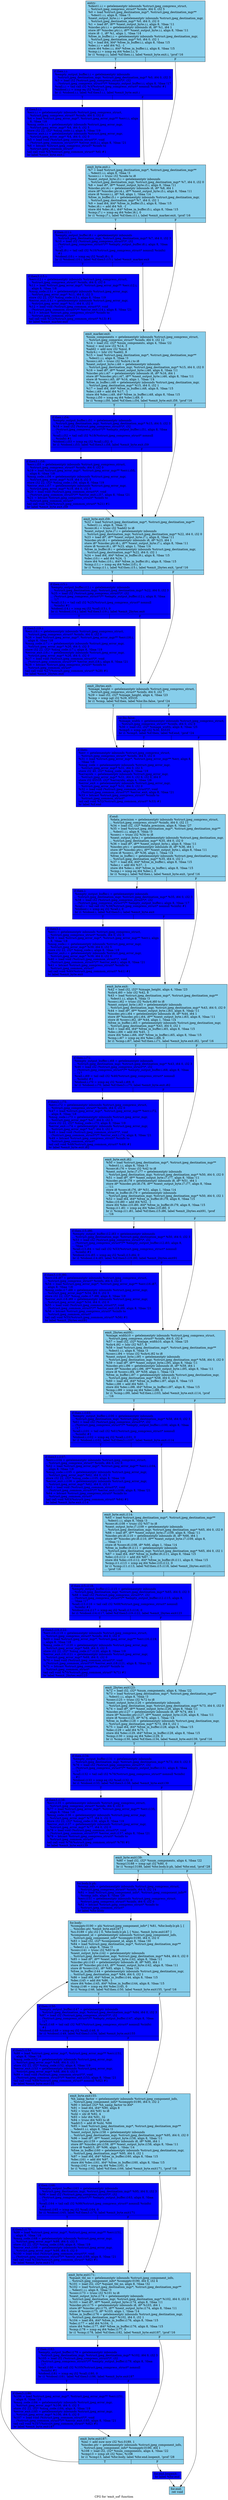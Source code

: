 digraph "CFG for 'emit_sof' function" {
	label="CFG for 'emit_sof' function";

	Node0x5b30210 [shape=record, style = filled, fillcolor = skyblue, label="{entry:\l  %dest1.i.i = getelementptr inbounds %struct.jpeg_compress_struct,\l... %struct.jpeg_compress_struct* %cinfo, i64 0, i32 5\l  %0 = load %struct.jpeg_destination_mgr*, %struct.jpeg_destination_mgr**\l... %dest1.i.i, align 8, !tbaa !3\l  %next_output_byte.i.i = getelementptr inbounds %struct.jpeg_destination_mgr,\l... %struct.jpeg_destination_mgr* %0, i64 0, i32 0\l  %1 = load i8*, i8** %next_output_byte.i.i, align 8, !tbaa !11\l  %incdec.ptr.i.i = getelementptr inbounds i8, i8* %1, i64 1\l  store i8* %incdec.ptr.i.i, i8** %next_output_byte.i.i, align 8, !tbaa !11\l  store i8 -1, i8* %1, align 1, !tbaa !14\l  %free_in_buffer.i.i = getelementptr inbounds %struct.jpeg_destination_mgr,\l... %struct.jpeg_destination_mgr* %0, i64 0, i32 1\l  %2 = load i64, i64* %free_in_buffer.i.i, align 8, !tbaa !15\l  %dec.i.i = add i64 %2, -1\l  store i64 %dec.i.i, i64* %free_in_buffer.i.i, align 8, !tbaa !15\l  %cmp.i.i = icmp eq i64 %dec.i.i, 0\l  br i1 %cmp.i.i, label %if.then.i.i, label %emit_byte.exit.i, !prof !16\l|{<s0>T|<s1>F}}"];
	Node0x5b30210:s0 -> Node0x5b32740;
	Node0x5b30210:s1 -> Node0x5b32820;
	Node0x5b32740 [shape=record, style = filled, fillcolor = blue, label="{if.then.i.i:                                      \l  %empty_output_buffer.i.i = getelementptr inbounds\l... %struct.jpeg_destination_mgr, %struct.jpeg_destination_mgr* %0, i64 0, i32 3\l  %3 = load i32 (%struct.jpeg_compress_struct*)*, i32\l... (%struct.jpeg_compress_struct*)** %empty_output_buffer.i.i, align 8, !tbaa !17\l  %call.i.i = tail call i32 %3(%struct.jpeg_compress_struct* nonnull %cinfo) #1\l  %tobool.i.i = icmp eq i32 %call.i.i, 0\l  br i1 %tobool.i.i, label %if.then3.i.i, label %emit_byte.exit.i\l|{<s0>T|<s1>F}}"];
	Node0x5b32740:s0 -> Node0x5b32d40;
	Node0x5b32740:s1 -> Node0x5b32820;
	Node0x5b32d40 [shape=record, style = filled, fillcolor = blue, label="{if.then3.i.i:                                     \l  %err.i.i = getelementptr inbounds %struct.jpeg_compress_struct,\l... %struct.jpeg_compress_struct* %cinfo, i64 0, i32 0\l  %4 = load %struct.jpeg_error_mgr*, %struct.jpeg_error_mgr** %err.i.i, align\l... 8, !tbaa !18\l  %msg_code.i.i = getelementptr inbounds %struct.jpeg_error_mgr,\l... %struct.jpeg_error_mgr* %4, i64 0, i32 5\l  store i32 22, i32* %msg_code.i.i, align 8, !tbaa !19\l  %error_exit.i.i = getelementptr inbounds %struct.jpeg_error_mgr,\l... %struct.jpeg_error_mgr* %4, i64 0, i32 0\l  %5 = load void (%struct.jpeg_common_struct*)*, void\l... (%struct.jpeg_common_struct*)** %error_exit.i.i, align 8, !tbaa !21\l  %6 = bitcast %struct.jpeg_compress_struct* %cinfo to\l... %struct.jpeg_common_struct*\l  tail call void %5(%struct.jpeg_common_struct* %6) #1\l  br label %emit_byte.exit.i\l}"];
	Node0x5b32d40 -> Node0x5b32820;
	Node0x5b32820 [shape=record, style = filled, fillcolor = skyblue, label="{emit_byte.exit.i:                                 \l  %7 = load %struct.jpeg_destination_mgr*, %struct.jpeg_destination_mgr**\l... %dest1.i.i, align 8, !tbaa !3\l  %conv.i.i = trunc i32 %code to i8\l  %next_output_byte.i3.i = getelementptr inbounds\l... %struct.jpeg_destination_mgr, %struct.jpeg_destination_mgr* %7, i64 0, i32 0\l  %8 = load i8*, i8** %next_output_byte.i3.i, align 8, !tbaa !11\l  %incdec.ptr.i4.i = getelementptr inbounds i8, i8* %8, i64 1\l  store i8* %incdec.ptr.i4.i, i8** %next_output_byte.i3.i, align 8, !tbaa !11\l  store i8 %conv.i.i, i8* %8, align 1, !tbaa !14\l  %free_in_buffer.i5.i = getelementptr inbounds %struct.jpeg_destination_mgr,\l... %struct.jpeg_destination_mgr* %7, i64 0, i32 1\l  %9 = load i64, i64* %free_in_buffer.i5.i, align 8, !tbaa !15\l  %dec.i6.i = add i64 %9, -1\l  store i64 %dec.i6.i, i64* %free_in_buffer.i5.i, align 8, !tbaa !15\l  %cmp.i7.i = icmp eq i64 %dec.i6.i, 0\l  br i1 %cmp.i7.i, label %if.then.i11.i, label %emit_marker.exit, !prof !16\l|{<s0>T|<s1>F}}"];
	Node0x5b32820:s0 -> Node0x5b32f50;
	Node0x5b32820:s1 -> Node0x5b32c30;
	Node0x5b32f50 [shape=record, style = filled, fillcolor = blue, label="{if.then.i11.i:                                    \l  %empty_output_buffer.i8.i = getelementptr inbounds\l... %struct.jpeg_destination_mgr, %struct.jpeg_destination_mgr* %7, i64 0, i32 3\l  %10 = load i32 (%struct.jpeg_compress_struct*)*, i32\l... (%struct.jpeg_compress_struct*)** %empty_output_buffer.i8.i, align 8, !tbaa\l... !17\l  %call.i9.i = tail call i32 %10(%struct.jpeg_compress_struct* nonnull %cinfo)\l... #1\l  %tobool.i10.i = icmp eq i32 %call.i9.i, 0\l  br i1 %tobool.i10.i, label %if.then3.i15.i, label %emit_marker.exit\l|{<s0>T|<s1>F}}"];
	Node0x5b32f50:s0 -> Node0x5b34110;
	Node0x5b32f50:s1 -> Node0x5b32c30;
	Node0x5b34110 [shape=record, style = filled, fillcolor = blue, label="{if.then3.i15.i:                                   \l  %err.i12.i = getelementptr inbounds %struct.jpeg_compress_struct,\l... %struct.jpeg_compress_struct* %cinfo, i64 0, i32 0\l  %11 = load %struct.jpeg_error_mgr*, %struct.jpeg_error_mgr** %err.i12.i,\l... align 8, !tbaa !18\l  %msg_code.i13.i = getelementptr inbounds %struct.jpeg_error_mgr,\l... %struct.jpeg_error_mgr* %11, i64 0, i32 5\l  store i32 22, i32* %msg_code.i13.i, align 8, !tbaa !19\l  %error_exit.i14.i = getelementptr inbounds %struct.jpeg_error_mgr,\l... %struct.jpeg_error_mgr* %11, i64 0, i32 0\l  %12 = load void (%struct.jpeg_common_struct*)*, void\l... (%struct.jpeg_common_struct*)** %error_exit.i14.i, align 8, !tbaa !21\l  %13 = bitcast %struct.jpeg_compress_struct* %cinfo to\l... %struct.jpeg_common_struct*\l  tail call void %12(%struct.jpeg_common_struct* %13) #1\l  br label %emit_marker.exit\l}"];
	Node0x5b34110 -> Node0x5b32c30;
	Node0x5b32c30 [shape=record, style = filled, fillcolor = skyblue, label="{emit_marker.exit:                                 \l  %num_components = getelementptr inbounds %struct.jpeg_compress_struct,\l... %struct.jpeg_compress_struct* %cinfo, i64 0, i32 12\l  %14 = load i32, i32* %num_components, align 4, !tbaa !22\l  %mul = mul nsw i32 %14, 3\l  %add2 = add nsw i32 %mul, 8\l  %shr4.i = lshr i32 %add2, 8\l  %15 = load %struct.jpeg_destination_mgr*, %struct.jpeg_destination_mgr**\l... %dest1.i.i, align 8, !tbaa !3\l  %conv.i.i45 = trunc i32 %shr4.i to i8\l  %next_output_byte.i.i46 = getelementptr inbounds\l... %struct.jpeg_destination_mgr, %struct.jpeg_destination_mgr* %15, i64 0, i32 0\l  %16 = load i8*, i8** %next_output_byte.i.i46, align 8, !tbaa !11\l  %incdec.ptr.i.i47 = getelementptr inbounds i8, i8* %16, i64 1\l  store i8* %incdec.ptr.i.i47, i8** %next_output_byte.i.i46, align 8, !tbaa !11\l  store i8 %conv.i.i45, i8* %16, align 1, !tbaa !14\l  %free_in_buffer.i.i48 = getelementptr inbounds %struct.jpeg_destination_mgr,\l... %struct.jpeg_destination_mgr* %15, i64 0, i32 1\l  %17 = load i64, i64* %free_in_buffer.i.i48, align 8, !tbaa !15\l  %dec.i.i49 = add i64 %17, -1\l  store i64 %dec.i.i49, i64* %free_in_buffer.i.i48, align 8, !tbaa !15\l  %cmp.i.i50 = icmp eq i64 %dec.i.i49, 0\l  br i1 %cmp.i.i50, label %if.then.i.i54, label %emit_byte.exit.i59, !prof !16\l|{<s0>T|<s1>F}}"];
	Node0x5b32c30:s0 -> Node0x5b11180;
	Node0x5b32c30:s1 -> Node0x5b11290;
	Node0x5b11180 [shape=record, style = filled, fillcolor = blue, label="{if.then.i.i54:                                    \l  %empty_output_buffer.i.i51 = getelementptr inbounds\l... %struct.jpeg_destination_mgr, %struct.jpeg_destination_mgr* %15, i64 0, i32 3\l  %18 = load i32 (%struct.jpeg_compress_struct*)*, i32\l... (%struct.jpeg_compress_struct*)** %empty_output_buffer.i.i51, align 8, !tbaa\l... !17\l  %call.i.i52 = tail call i32 %18(%struct.jpeg_compress_struct* nonnull\l... %cinfo) #1\l  %tobool.i.i53 = icmp eq i32 %call.i.i52, 0\l  br i1 %tobool.i.i53, label %if.then3.i.i58, label %emit_byte.exit.i59\l|{<s0>T|<s1>F}}"];
	Node0x5b11180:s0 -> Node0x5b116a0;
	Node0x5b11180:s1 -> Node0x5b11290;
	Node0x5b116a0 [shape=record, style = filled, fillcolor = blue, label="{if.then3.i.i58:                                   \l  %err.i.i55 = getelementptr inbounds %struct.jpeg_compress_struct,\l... %struct.jpeg_compress_struct* %cinfo, i64 0, i32 0\l  %19 = load %struct.jpeg_error_mgr*, %struct.jpeg_error_mgr** %err.i.i55,\l... align 8, !tbaa !18\l  %msg_code.i.i56 = getelementptr inbounds %struct.jpeg_error_mgr,\l... %struct.jpeg_error_mgr* %19, i64 0, i32 5\l  store i32 22, i32* %msg_code.i.i56, align 8, !tbaa !19\l  %error_exit.i.i57 = getelementptr inbounds %struct.jpeg_error_mgr,\l... %struct.jpeg_error_mgr* %19, i64 0, i32 0\l  %20 = load void (%struct.jpeg_common_struct*)*, void\l... (%struct.jpeg_common_struct*)** %error_exit.i.i57, align 8, !tbaa !21\l  %21 = bitcast %struct.jpeg_compress_struct* %cinfo to\l... %struct.jpeg_common_struct*\l  tail call void %20(%struct.jpeg_common_struct* %21) #1\l  br label %emit_byte.exit.i59\l}"];
	Node0x5b116a0 -> Node0x5b11290;
	Node0x5b11290 [shape=record, style = filled, fillcolor = skyblue, label="{emit_byte.exit.i59:                               \l  %22 = load %struct.jpeg_destination_mgr*, %struct.jpeg_destination_mgr**\l... %dest1.i.i, align 8, !tbaa !3\l  %conv.i6.i = trunc i32 %add2 to i8\l  %next_output_byte.i7.i = getelementptr inbounds\l... %struct.jpeg_destination_mgr, %struct.jpeg_destination_mgr* %22, i64 0, i32 0\l  %23 = load i8*, i8** %next_output_byte.i7.i, align 8, !tbaa !11\l  %incdec.ptr.i8.i = getelementptr inbounds i8, i8* %23, i64 1\l  store i8* %incdec.ptr.i8.i, i8** %next_output_byte.i7.i, align 8, !tbaa !11\l  store i8 %conv.i6.i, i8* %23, align 1, !tbaa !14\l  %free_in_buffer.i9.i = getelementptr inbounds %struct.jpeg_destination_mgr,\l... %struct.jpeg_destination_mgr* %22, i64 0, i32 1\l  %24 = load i64, i64* %free_in_buffer.i9.i, align 8, !tbaa !15\l  %dec.i10.i = add i64 %24, -1\l  store i64 %dec.i10.i, i64* %free_in_buffer.i9.i, align 8, !tbaa !15\l  %cmp.i11.i = icmp eq i64 %dec.i10.i, 0\l  br i1 %cmp.i11.i, label %if.then.i15.i, label %emit_2bytes.exit, !prof !16\l|{<s0>T|<s1>F}}"];
	Node0x5b11290:s0 -> Node0x5b36770;
	Node0x5b11290:s1 -> Node0x5b36880;
	Node0x5b36770 [shape=record, style = filled, fillcolor = blue, label="{if.then.i15.i:                                    \l  %empty_output_buffer.i12.i = getelementptr inbounds\l... %struct.jpeg_destination_mgr, %struct.jpeg_destination_mgr* %22, i64 0, i32 3\l  %25 = load i32 (%struct.jpeg_compress_struct*)*, i32\l... (%struct.jpeg_compress_struct*)** %empty_output_buffer.i12.i, align 8, !tbaa\l... !17\l  %call.i13.i = tail call i32 %25(%struct.jpeg_compress_struct* nonnull\l... %cinfo) #1\l  %tobool.i14.i = icmp eq i32 %call.i13.i, 0\l  br i1 %tobool.i14.i, label %if.then3.i19.i, label %emit_2bytes.exit\l|{<s0>T|<s1>F}}"];
	Node0x5b36770:s0 -> Node0x5b0ec10;
	Node0x5b36770:s1 -> Node0x5b36880;
	Node0x5b0ec10 [shape=record, style = filled, fillcolor = blue, label="{if.then3.i19.i:                                   \l  %err.i16.i = getelementptr inbounds %struct.jpeg_compress_struct,\l... %struct.jpeg_compress_struct* %cinfo, i64 0, i32 0\l  %26 = load %struct.jpeg_error_mgr*, %struct.jpeg_error_mgr** %err.i16.i,\l... align 8, !tbaa !18\l  %msg_code.i17.i = getelementptr inbounds %struct.jpeg_error_mgr,\l... %struct.jpeg_error_mgr* %26, i64 0, i32 5\l  store i32 22, i32* %msg_code.i17.i, align 8, !tbaa !19\l  %error_exit.i18.i = getelementptr inbounds %struct.jpeg_error_mgr,\l... %struct.jpeg_error_mgr* %26, i64 0, i32 0\l  %27 = load void (%struct.jpeg_common_struct*)*, void\l... (%struct.jpeg_common_struct*)** %error_exit.i18.i, align 8, !tbaa !21\l  %28 = bitcast %struct.jpeg_compress_struct* %cinfo to\l... %struct.jpeg_common_struct*\l  tail call void %27(%struct.jpeg_common_struct* %28) #1\l  br label %emit_2bytes.exit\l}"];
	Node0x5b0ec10 -> Node0x5b36880;
	Node0x5b36880 [shape=record, style = filled, fillcolor = skyblue, label="{emit_2bytes.exit:                                 \l  %image_height = getelementptr inbounds %struct.jpeg_compress_struct,\l... %struct.jpeg_compress_struct* %cinfo, i64 0, i32 7\l  %29 = load i32, i32* %image_height, align 4, !tbaa !23\l  %cmp = icmp ugt i32 %29, 65535\l  br i1 %cmp, label %if.then, label %lor.lhs.false, !prof !24\l|{<s0>T|<s1>F}}"];
	Node0x5b36880:s0 -> Node0x5b0f530;
	Node0x5b36880:s1 -> Node0x5b37600;
	Node0x5b37600 [shape=record, style = filled, fillcolor = blue, label="{lor.lhs.false:                                    \l  %image_width = getelementptr inbounds %struct.jpeg_compress_struct,\l... %struct.jpeg_compress_struct* %cinfo, i64 0, i32 6\l  %30 = load i32, i32* %image_width, align 8, !tbaa !25\l  %cmp5 = icmp ugt i32 %30, 65535\l  br i1 %cmp5, label %if.then, label %if.end, !prof !24\l|{<s0>T|<s1>F}}"];
	Node0x5b37600:s0 -> Node0x5b0f530;
	Node0x5b37600:s1 -> Node0x5b379e0;
	Node0x5b0f530 [shape=record, style = filled, fillcolor = blue, label="{if.then:                                          \l  %err = getelementptr inbounds %struct.jpeg_compress_struct,\l... %struct.jpeg_compress_struct* %cinfo, i64 0, i32 0\l  %31 = load %struct.jpeg_error_mgr*, %struct.jpeg_error_mgr** %err, align 8,\l... !tbaa !18\l  %msg_code = getelementptr inbounds %struct.jpeg_error_mgr,\l... %struct.jpeg_error_mgr* %31, i64 0, i32 5\l  store i32 40, i32* %msg_code, align 8, !tbaa !19\l  %arrayidx = getelementptr inbounds %struct.jpeg_error_mgr,\l... %struct.jpeg_error_mgr* %31, i64 0, i32 6, i32 0, i64 0\l  store i32 65535, i32* %arrayidx, align 4, !tbaa !26\l  %error_exit = getelementptr inbounds %struct.jpeg_error_mgr,\l... %struct.jpeg_error_mgr* %31, i64 0, i32 0\l  %32 = load void (%struct.jpeg_common_struct*)*, void\l... (%struct.jpeg_common_struct*)** %error_exit, align 8, !tbaa !21\l  %33 = bitcast %struct.jpeg_compress_struct* %cinfo to\l... %struct.jpeg_common_struct*\l  tail call void %32(%struct.jpeg_common_struct* %33) #1\l  br label %if.end\l}"];
	Node0x5b0f530 -> Node0x5b379e0;
	Node0x5b379e0 [shape=record, style = filled, fillcolor = skyblue, label="{if.end:                                           \l  %data_precision = getelementptr inbounds %struct.jpeg_compress_struct,\l... %struct.jpeg_compress_struct* %cinfo, i64 0, i32 11\l  %34 = load i32, i32* %data_precision, align 8, !tbaa !27\l  %35 = load %struct.jpeg_destination_mgr*, %struct.jpeg_destination_mgr**\l... %dest1.i.i, align 8, !tbaa !3\l  %conv.i = trunc i32 %34 to i8\l  %next_output_byte.i = getelementptr inbounds %struct.jpeg_destination_mgr,\l... %struct.jpeg_destination_mgr* %35, i64 0, i32 0\l  %36 = load i8*, i8** %next_output_byte.i, align 8, !tbaa !11\l  %incdec.ptr.i = getelementptr inbounds i8, i8* %36, i64 1\l  store i8* %incdec.ptr.i, i8** %next_output_byte.i, align 8, !tbaa !11\l  store i8 %conv.i, i8* %36, align 1, !tbaa !14\l  %free_in_buffer.i = getelementptr inbounds %struct.jpeg_destination_mgr,\l... %struct.jpeg_destination_mgr* %35, i64 0, i32 1\l  %37 = load i64, i64* %free_in_buffer.i, align 8, !tbaa !15\l  %dec.i = add i64 %37, -1\l  store i64 %dec.i, i64* %free_in_buffer.i, align 8, !tbaa !15\l  %cmp.i = icmp eq i64 %dec.i, 0\l  br i1 %cmp.i, label %if.then.i, label %emit_byte.exit, !prof !16\l|{<s0>T|<s1>F}}"];
	Node0x5b379e0:s0 -> Node0x5b38c20;
	Node0x5b379e0:s1 -> Node0x5b38cd0;
	Node0x5b38c20 [shape=record, style = filled, fillcolor = blue, label="{if.then.i:                                        \l  %empty_output_buffer.i = getelementptr inbounds\l... %struct.jpeg_destination_mgr, %struct.jpeg_destination_mgr* %35, i64 0, i32 3\l  %38 = load i32 (%struct.jpeg_compress_struct*)*, i32\l... (%struct.jpeg_compress_struct*)** %empty_output_buffer.i, align 8, !tbaa !17\l  %call.i = tail call i32 %38(%struct.jpeg_compress_struct* nonnull %cinfo) #1\l  %tobool.i = icmp eq i32 %call.i, 0\l  br i1 %tobool.i, label %if.then3.i, label %emit_byte.exit\l|{<s0>T|<s1>F}}"];
	Node0x5b38c20:s0 -> Node0x5b390e0;
	Node0x5b38c20:s1 -> Node0x5b38cd0;
	Node0x5b390e0 [shape=record, style = filled, fillcolor = blue, label="{if.then3.i:                                       \l  %err.i = getelementptr inbounds %struct.jpeg_compress_struct,\l... %struct.jpeg_compress_struct* %cinfo, i64 0, i32 0\l  %39 = load %struct.jpeg_error_mgr*, %struct.jpeg_error_mgr** %err.i, align\l... 8, !tbaa !18\l  %msg_code.i = getelementptr inbounds %struct.jpeg_error_mgr,\l... %struct.jpeg_error_mgr* %39, i64 0, i32 5\l  store i32 22, i32* %msg_code.i, align 8, !tbaa !19\l  %error_exit.i = getelementptr inbounds %struct.jpeg_error_mgr,\l... %struct.jpeg_error_mgr* %39, i64 0, i32 0\l  %40 = load void (%struct.jpeg_common_struct*)*, void\l... (%struct.jpeg_common_struct*)** %error_exit.i, align 8, !tbaa !21\l  %41 = bitcast %struct.jpeg_compress_struct* %cinfo to\l... %struct.jpeg_common_struct*\l  tail call void %40(%struct.jpeg_common_struct* %41) #1\l  br label %emit_byte.exit\l}"];
	Node0x5b390e0 -> Node0x5b38cd0;
	Node0x5b38cd0 [shape=record, style = filled, fillcolor = skyblue, label="{emit_byte.exit:                                   \l  %42 = load i32, i32* %image_height, align 4, !tbaa !23\l  %shr4.i60 = lshr i32 %42, 8\l  %43 = load %struct.jpeg_destination_mgr*, %struct.jpeg_destination_mgr**\l... %dest1.i.i, align 8, !tbaa !3\l  %conv.i.i62 = trunc i32 %shr4.i60 to i8\l  %next_output_byte.i.i63 = getelementptr inbounds\l... %struct.jpeg_destination_mgr, %struct.jpeg_destination_mgr* %43, i64 0, i32 0\l  %44 = load i8*, i8** %next_output_byte.i.i63, align 8, !tbaa !11\l  %incdec.ptr.i.i64 = getelementptr inbounds i8, i8* %44, i64 1\l  store i8* %incdec.ptr.i.i64, i8** %next_output_byte.i.i63, align 8, !tbaa !11\l  store i8 %conv.i.i62, i8* %44, align 1, !tbaa !14\l  %free_in_buffer.i.i65 = getelementptr inbounds %struct.jpeg_destination_mgr,\l... %struct.jpeg_destination_mgr* %43, i64 0, i32 1\l  %45 = load i64, i64* %free_in_buffer.i.i65, align 8, !tbaa !15\l  %dec.i.i66 = add i64 %45, -1\l  store i64 %dec.i.i66, i64* %free_in_buffer.i.i65, align 8, !tbaa !15\l  %cmp.i.i67 = icmp eq i64 %dec.i.i66, 0\l  br i1 %cmp.i.i67, label %if.then.i.i71, label %emit_byte.exit.i82, !prof !16\l|{<s0>T|<s1>F}}"];
	Node0x5b38cd0:s0 -> Node0x5b11c50;
	Node0x5b38cd0:s1 -> Node0x5b3ac40;
	Node0x5b11c50 [shape=record, style = filled, fillcolor = blue, label="{if.then.i.i71:                                    \l  %empty_output_buffer.i.i68 = getelementptr inbounds\l... %struct.jpeg_destination_mgr, %struct.jpeg_destination_mgr* %43, i64 0, i32 3\l  %46 = load i32 (%struct.jpeg_compress_struct*)*, i32\l... (%struct.jpeg_compress_struct*)** %empty_output_buffer.i.i68, align 8, !tbaa\l... !17\l  %call.i.i69 = tail call i32 %46(%struct.jpeg_compress_struct* nonnull\l... %cinfo) #1\l  %tobool.i.i70 = icmp eq i32 %call.i.i69, 0\l  br i1 %tobool.i.i70, label %if.then3.i.i75, label %emit_byte.exit.i82\l|{<s0>T|<s1>F}}"];
	Node0x5b11c50:s0 -> Node0x5b3b0c0;
	Node0x5b11c50:s1 -> Node0x5b3ac40;
	Node0x5b3b0c0 [shape=record, style = filled, fillcolor = blue, label="{if.then3.i.i75:                                   \l  %err.i.i72 = getelementptr inbounds %struct.jpeg_compress_struct,\l... %struct.jpeg_compress_struct* %cinfo, i64 0, i32 0\l  %47 = load %struct.jpeg_error_mgr*, %struct.jpeg_error_mgr** %err.i.i72,\l... align 8, !tbaa !18\l  %msg_code.i.i73 = getelementptr inbounds %struct.jpeg_error_mgr,\l... %struct.jpeg_error_mgr* %47, i64 0, i32 5\l  store i32 22, i32* %msg_code.i.i73, align 8, !tbaa !19\l  %error_exit.i.i74 = getelementptr inbounds %struct.jpeg_error_mgr,\l... %struct.jpeg_error_mgr* %47, i64 0, i32 0\l  %48 = load void (%struct.jpeg_common_struct*)*, void\l... (%struct.jpeg_common_struct*)** %error_exit.i.i74, align 8, !tbaa !21\l  %49 = bitcast %struct.jpeg_compress_struct* %cinfo to\l... %struct.jpeg_common_struct*\l  tail call void %48(%struct.jpeg_common_struct* %49) #1\l  br label %emit_byte.exit.i82\l}"];
	Node0x5b3b0c0 -> Node0x5b3ac40;
	Node0x5b3ac40 [shape=record, style = filled, fillcolor = skyblue, label="{emit_byte.exit.i82:                               \l  %50 = load %struct.jpeg_destination_mgr*, %struct.jpeg_destination_mgr**\l... %dest1.i.i, align 8, !tbaa !3\l  %conv.i6.i76 = trunc i32 %42 to i8\l  %next_output_byte.i7.i77 = getelementptr inbounds\l... %struct.jpeg_destination_mgr, %struct.jpeg_destination_mgr* %50, i64 0, i32 0\l  %51 = load i8*, i8** %next_output_byte.i7.i77, align 8, !tbaa !11\l  %incdec.ptr.i8.i78 = getelementptr inbounds i8, i8* %51, i64 1\l  store i8* %incdec.ptr.i8.i78, i8** %next_output_byte.i7.i77, align 8, !tbaa\l... !11\l  store i8 %conv.i6.i76, i8* %51, align 1, !tbaa !14\l  %free_in_buffer.i9.i79 = getelementptr inbounds\l... %struct.jpeg_destination_mgr, %struct.jpeg_destination_mgr* %50, i64 0, i32 1\l  %52 = load i64, i64* %free_in_buffer.i9.i79, align 8, !tbaa !15\l  %dec.i10.i80 = add i64 %52, -1\l  store i64 %dec.i10.i80, i64* %free_in_buffer.i9.i79, align 8, !tbaa !15\l  %cmp.i11.i81 = icmp eq i64 %dec.i10.i80, 0\l  br i1 %cmp.i11.i81, label %if.then.i15.i86, label %emit_2bytes.exit91, !prof\l... !16\l|{<s0>T|<s1>F}}"];
	Node0x5b3ac40:s0 -> Node0x5b10a00;
	Node0x5b3ac40:s1 -> Node0x5b10b10;
	Node0x5b10a00 [shape=record, style = filled, fillcolor = blue, label="{if.then.i15.i86:                                  \l  %empty_output_buffer.i12.i83 = getelementptr inbounds\l... %struct.jpeg_destination_mgr, %struct.jpeg_destination_mgr* %50, i64 0, i32 3\l  %53 = load i32 (%struct.jpeg_compress_struct*)*, i32\l... (%struct.jpeg_compress_struct*)** %empty_output_buffer.i12.i83, align 8,\l... !tbaa !17\l  %call.i13.i84 = tail call i32 %53(%struct.jpeg_compress_struct* nonnull\l... %cinfo) #1\l  %tobool.i14.i85 = icmp eq i32 %call.i13.i84, 0\l  br i1 %tobool.i14.i85, label %if.then3.i19.i90, label %emit_2bytes.exit91\l|{<s0>T|<s1>F}}"];
	Node0x5b10a00:s0 -> Node0x5b13350;
	Node0x5b10a00:s1 -> Node0x5b10b10;
	Node0x5b13350 [shape=record, style = filled, fillcolor = blue, label="{if.then3.i19.i90:                                 \l  %err.i16.i87 = getelementptr inbounds %struct.jpeg_compress_struct,\l... %struct.jpeg_compress_struct* %cinfo, i64 0, i32 0\l  %54 = load %struct.jpeg_error_mgr*, %struct.jpeg_error_mgr** %err.i16.i87,\l... align 8, !tbaa !18\l  %msg_code.i17.i88 = getelementptr inbounds %struct.jpeg_error_mgr,\l... %struct.jpeg_error_mgr* %54, i64 0, i32 5\l  store i32 22, i32* %msg_code.i17.i88, align 8, !tbaa !19\l  %error_exit.i18.i89 = getelementptr inbounds %struct.jpeg_error_mgr,\l... %struct.jpeg_error_mgr* %54, i64 0, i32 0\l  %55 = load void (%struct.jpeg_common_struct*)*, void\l... (%struct.jpeg_common_struct*)** %error_exit.i18.i89, align 8, !tbaa !21\l  %56 = bitcast %struct.jpeg_compress_struct* %cinfo to\l... %struct.jpeg_common_struct*\l  tail call void %55(%struct.jpeg_common_struct* %56) #1\l  br label %emit_2bytes.exit91\l}"];
	Node0x5b13350 -> Node0x5b10b10;
	Node0x5b10b10 [shape=record, style = filled, fillcolor = skyblue, label="{emit_2bytes.exit91:                               \l  %image_width10 = getelementptr inbounds %struct.jpeg_compress_struct,\l... %struct.jpeg_compress_struct* %cinfo, i64 0, i32 6\l  %57 = load i32, i32* %image_width10, align 8, !tbaa !25\l  %shr4.i92 = lshr i32 %57, 8\l  %58 = load %struct.jpeg_destination_mgr*, %struct.jpeg_destination_mgr**\l... %dest1.i.i, align 8, !tbaa !3\l  %conv.i.i94 = trunc i32 %shr4.i92 to i8\l  %next_output_byte.i.i95 = getelementptr inbounds\l... %struct.jpeg_destination_mgr, %struct.jpeg_destination_mgr* %58, i64 0, i32 0\l  %59 = load i8*, i8** %next_output_byte.i.i95, align 8, !tbaa !11\l  %incdec.ptr.i.i96 = getelementptr inbounds i8, i8* %59, i64 1\l  store i8* %incdec.ptr.i.i96, i8** %next_output_byte.i.i95, align 8, !tbaa !11\l  store i8 %conv.i.i94, i8* %59, align 1, !tbaa !14\l  %free_in_buffer.i.i97 = getelementptr inbounds %struct.jpeg_destination_mgr,\l... %struct.jpeg_destination_mgr* %58, i64 0, i32 1\l  %60 = load i64, i64* %free_in_buffer.i.i97, align 8, !tbaa !15\l  %dec.i.i98 = add i64 %60, -1\l  store i64 %dec.i.i98, i64* %free_in_buffer.i.i97, align 8, !tbaa !15\l  %cmp.i.i99 = icmp eq i64 %dec.i.i98, 0\l  br i1 %cmp.i.i99, label %if.then.i.i103, label %emit_byte.exit.i114, !prof\l... !16\l|{<s0>T|<s1>F}}"];
	Node0x5b10b10:s0 -> Node0x5b0dbf0;
	Node0x5b10b10:s1 -> Node0x5b0dd00;
	Node0x5b0dbf0 [shape=record, style = filled, fillcolor = blue, label="{if.then.i.i103:                                   \l  %empty_output_buffer.i.i100 = getelementptr inbounds\l... %struct.jpeg_destination_mgr, %struct.jpeg_destination_mgr* %58, i64 0, i32 3\l  %61 = load i32 (%struct.jpeg_compress_struct*)*, i32\l... (%struct.jpeg_compress_struct*)** %empty_output_buffer.i.i100, align 8, !tbaa\l... !17\l  %call.i.i101 = tail call i32 %61(%struct.jpeg_compress_struct* nonnull\l... %cinfo) #1\l  %tobool.i.i102 = icmp eq i32 %call.i.i101, 0\l  br i1 %tobool.i.i102, label %if.then3.i.i107, label %emit_byte.exit.i114\l|{<s0>T|<s1>F}}"];
	Node0x5b0dbf0:s0 -> Node0x5b3dca0;
	Node0x5b0dbf0:s1 -> Node0x5b0dd00;
	Node0x5b3dca0 [shape=record, style = filled, fillcolor = blue, label="{if.then3.i.i107:                                  \l  %err.i.i104 = getelementptr inbounds %struct.jpeg_compress_struct,\l... %struct.jpeg_compress_struct* %cinfo, i64 0, i32 0\l  %62 = load %struct.jpeg_error_mgr*, %struct.jpeg_error_mgr** %err.i.i104,\l... align 8, !tbaa !18\l  %msg_code.i.i105 = getelementptr inbounds %struct.jpeg_error_mgr,\l... %struct.jpeg_error_mgr* %62, i64 0, i32 5\l  store i32 22, i32* %msg_code.i.i105, align 8, !tbaa !19\l  %error_exit.i.i106 = getelementptr inbounds %struct.jpeg_error_mgr,\l... %struct.jpeg_error_mgr* %62, i64 0, i32 0\l  %63 = load void (%struct.jpeg_common_struct*)*, void\l... (%struct.jpeg_common_struct*)** %error_exit.i.i106, align 8, !tbaa !21\l  %64 = bitcast %struct.jpeg_compress_struct* %cinfo to\l... %struct.jpeg_common_struct*\l  tail call void %63(%struct.jpeg_common_struct* %64) #1\l  br label %emit_byte.exit.i114\l}"];
	Node0x5b3dca0 -> Node0x5b0dd00;
	Node0x5b0dd00 [shape=record, style = filled, fillcolor = skyblue, label="{emit_byte.exit.i114:                              \l  %65 = load %struct.jpeg_destination_mgr*, %struct.jpeg_destination_mgr**\l... %dest1.i.i, align 8, !tbaa !3\l  %conv.i6.i108 = trunc i32 %57 to i8\l  %next_output_byte.i7.i109 = getelementptr inbounds\l... %struct.jpeg_destination_mgr, %struct.jpeg_destination_mgr* %65, i64 0, i32 0\l  %66 = load i8*, i8** %next_output_byte.i7.i109, align 8, !tbaa !11\l  %incdec.ptr.i8.i110 = getelementptr inbounds i8, i8* %66, i64 1\l  store i8* %incdec.ptr.i8.i110, i8** %next_output_byte.i7.i109, align 8,\l... !tbaa !11\l  store i8 %conv.i6.i108, i8* %66, align 1, !tbaa !14\l  %free_in_buffer.i9.i111 = getelementptr inbounds\l... %struct.jpeg_destination_mgr, %struct.jpeg_destination_mgr* %65, i64 0, i32 1\l  %67 = load i64, i64* %free_in_buffer.i9.i111, align 8, !tbaa !15\l  %dec.i10.i112 = add i64 %67, -1\l  store i64 %dec.i10.i112, i64* %free_in_buffer.i9.i111, align 8, !tbaa !15\l  %cmp.i11.i113 = icmp eq i64 %dec.i10.i112, 0\l  br i1 %cmp.i11.i113, label %if.then.i15.i118, label %emit_2bytes.exit123,\l... !prof !16\l|{<s0>T|<s1>F}}"];
	Node0x5b0dd00:s0 -> Node0x5b0e420;
	Node0x5b0dd00:s1 -> Node0x5b0e500;
	Node0x5b0e420 [shape=record, style = filled, fillcolor = blue, label="{if.then.i15.i118:                                 \l  %empty_output_buffer.i12.i115 = getelementptr inbounds\l... %struct.jpeg_destination_mgr, %struct.jpeg_destination_mgr* %65, i64 0, i32 3\l  %68 = load i32 (%struct.jpeg_compress_struct*)*, i32\l... (%struct.jpeg_compress_struct*)** %empty_output_buffer.i12.i115, align 8,\l... !tbaa !17\l  %call.i13.i116 = tail call i32 %68(%struct.jpeg_compress_struct* nonnull\l... %cinfo) #1\l  %tobool.i14.i117 = icmp eq i32 %call.i13.i116, 0\l  br i1 %tobool.i14.i117, label %if.then3.i19.i122, label %emit_2bytes.exit123\l|{<s0>T|<s1>F}}"];
	Node0x5b0e420:s0 -> Node0x5b0e910;
	Node0x5b0e420:s1 -> Node0x5b0e500;
	Node0x5b0e910 [shape=record, style = filled, fillcolor = blue, label="{if.then3.i19.i122:                                \l  %err.i16.i119 = getelementptr inbounds %struct.jpeg_compress_struct,\l... %struct.jpeg_compress_struct* %cinfo, i64 0, i32 0\l  %69 = load %struct.jpeg_error_mgr*, %struct.jpeg_error_mgr** %err.i16.i119,\l... align 8, !tbaa !18\l  %msg_code.i17.i120 = getelementptr inbounds %struct.jpeg_error_mgr,\l... %struct.jpeg_error_mgr* %69, i64 0, i32 5\l  store i32 22, i32* %msg_code.i17.i120, align 8, !tbaa !19\l  %error_exit.i18.i121 = getelementptr inbounds %struct.jpeg_error_mgr,\l... %struct.jpeg_error_mgr* %69, i64 0, i32 0\l  %70 = load void (%struct.jpeg_common_struct*)*, void\l... (%struct.jpeg_common_struct*)** %error_exit.i18.i121, align 8, !tbaa !21\l  %71 = bitcast %struct.jpeg_compress_struct* %cinfo to\l... %struct.jpeg_common_struct*\l  tail call void %70(%struct.jpeg_common_struct* %71) #1\l  br label %emit_2bytes.exit123\l}"];
	Node0x5b0e910 -> Node0x5b0e500;
	Node0x5b0e500 [shape=record, style = filled, fillcolor = skyblue, label="{emit_2bytes.exit123:                              \l  %72 = load i32, i32* %num_components, align 4, !tbaa !22\l  %73 = load %struct.jpeg_destination_mgr*, %struct.jpeg_destination_mgr**\l... %dest1.i.i, align 8, !tbaa !3\l  %conv.i125 = trunc i32 %72 to i8\l  %next_output_byte.i126 = getelementptr inbounds\l... %struct.jpeg_destination_mgr, %struct.jpeg_destination_mgr* %73, i64 0, i32 0\l  %74 = load i8*, i8** %next_output_byte.i126, align 8, !tbaa !11\l  %incdec.ptr.i127 = getelementptr inbounds i8, i8* %74, i64 1\l  store i8* %incdec.ptr.i127, i8** %next_output_byte.i126, align 8, !tbaa !11\l  store i8 %conv.i125, i8* %74, align 1, !tbaa !14\l  %free_in_buffer.i128 = getelementptr inbounds %struct.jpeg_destination_mgr,\l... %struct.jpeg_destination_mgr* %73, i64 0, i32 1\l  %75 = load i64, i64* %free_in_buffer.i128, align 8, !tbaa !15\l  %dec.i129 = add i64 %75, -1\l  store i64 %dec.i129, i64* %free_in_buffer.i128, align 8, !tbaa !15\l  %cmp.i130 = icmp eq i64 %dec.i129, 0\l  br i1 %cmp.i130, label %if.then.i134, label %emit_byte.exit139, !prof !16\l|{<s0>T|<s1>F}}"];
	Node0x5b0e500:s0 -> Node0x5b01490;
	Node0x5b0e500:s1 -> Node0x5b015a0;
	Node0x5b01490 [shape=record, style = filled, fillcolor = blue, label="{if.then.i134:                                     \l  %empty_output_buffer.i131 = getelementptr inbounds\l... %struct.jpeg_destination_mgr, %struct.jpeg_destination_mgr* %73, i64 0, i32 3\l  %76 = load i32 (%struct.jpeg_compress_struct*)*, i32\l... (%struct.jpeg_compress_struct*)** %empty_output_buffer.i131, align 8, !tbaa\l... !17\l  %call.i132 = tail call i32 %76(%struct.jpeg_compress_struct* nonnull %cinfo)\l... #1\l  %tobool.i133 = icmp eq i32 %call.i132, 0\l  br i1 %tobool.i133, label %if.then3.i138, label %emit_byte.exit139\l|{<s0>T|<s1>F}}"];
	Node0x5b01490:s0 -> Node0x5b0f780;
	Node0x5b01490:s1 -> Node0x5b015a0;
	Node0x5b0f780 [shape=record, style = filled, fillcolor = blue, label="{if.then3.i138:                                    \l  %err.i135 = getelementptr inbounds %struct.jpeg_compress_struct,\l... %struct.jpeg_compress_struct* %cinfo, i64 0, i32 0\l  %77 = load %struct.jpeg_error_mgr*, %struct.jpeg_error_mgr** %err.i135,\l... align 8, !tbaa !18\l  %msg_code.i136 = getelementptr inbounds %struct.jpeg_error_mgr,\l... %struct.jpeg_error_mgr* %77, i64 0, i32 5\l  store i32 22, i32* %msg_code.i136, align 8, !tbaa !19\l  %error_exit.i137 = getelementptr inbounds %struct.jpeg_error_mgr,\l... %struct.jpeg_error_mgr* %77, i64 0, i32 0\l  %78 = load void (%struct.jpeg_common_struct*)*, void\l... (%struct.jpeg_common_struct*)** %error_exit.i137, align 8, !tbaa !21\l  %79 = bitcast %struct.jpeg_compress_struct* %cinfo to\l... %struct.jpeg_common_struct*\l  tail call void %78(%struct.jpeg_common_struct* %79) #1\l  br label %emit_byte.exit139\l}"];
	Node0x5b0f780 -> Node0x5b015a0;
	Node0x5b015a0 [shape=record, style = filled, fillcolor = skyblue, label="{emit_byte.exit139:                                \l  %80 = load i32, i32* %num_components, align 4, !tbaa !22\l  %cmp13188 = icmp sgt i32 %80, 0\l  br i1 %cmp13188, label %for.body.lr.ph, label %for.end, !prof !28\l|{<s0>T|<s1>F}}"];
	Node0x5b015a0:s0 -> Node0x5b0feb0;
	Node0x5b015a0:s1 -> Node0x5b0ff90;
	Node0x5b0feb0 [shape=record, style = filled, fillcolor = blue, label="{for.body.lr.ph:                                   \l  %comp_info = getelementptr inbounds %struct.jpeg_compress_struct,\l... %struct.jpeg_compress_struct* %cinfo, i64 0, i32 14\l  %81 = load %struct.jpeg_component_info*, %struct.jpeg_component_info**\l... %comp_info, align 8, !tbaa !29\l  %err.i151 = getelementptr inbounds %struct.jpeg_compress_struct,\l... %struct.jpeg_compress_struct* %cinfo, i64 0, i32 0\l  %82 = bitcast %struct.jpeg_compress_struct* %cinfo to\l... %struct.jpeg_common_struct*\l  br label %for.body\l}"];
	Node0x5b0feb0 -> Node0x5b02490;
	Node0x5b02490 [shape=record, style = filled, fillcolor = skyblue, label="{for.body:                                         \l  %compptr.0190 = phi %struct.jpeg_component_info* [ %81, %for.body.lr.ph ], [\l... %incdec.ptr, %emit_byte.exit187 ]\l  %ci.0189 = phi i32 [ 0, %for.body.lr.ph ], [ %inc, %emit_byte.exit187 ]\l  %component_id = getelementptr inbounds %struct.jpeg_component_info,\l... %struct.jpeg_component_info* %compptr.0190, i64 0, i32 0\l  %83 = load i32, i32* %component_id, align 8, !tbaa !30\l  %84 = load %struct.jpeg_destination_mgr*, %struct.jpeg_destination_mgr**\l... %dest1.i.i, align 8, !tbaa !3\l  %conv.i141 = trunc i32 %83 to i8\l  %next_output_byte.i142 = getelementptr inbounds\l... %struct.jpeg_destination_mgr, %struct.jpeg_destination_mgr* %84, i64 0, i32 0\l  %85 = load i8*, i8** %next_output_byte.i142, align 8, !tbaa !11\l  %incdec.ptr.i143 = getelementptr inbounds i8, i8* %85, i64 1\l  store i8* %incdec.ptr.i143, i8** %next_output_byte.i142, align 8, !tbaa !11\l  store i8 %conv.i141, i8* %85, align 1, !tbaa !14\l  %free_in_buffer.i144 = getelementptr inbounds %struct.jpeg_destination_mgr,\l... %struct.jpeg_destination_mgr* %84, i64 0, i32 1\l  %86 = load i64, i64* %free_in_buffer.i144, align 8, !tbaa !15\l  %dec.i145 = add i64 %86, -1\l  store i64 %dec.i145, i64* %free_in_buffer.i144, align 8, !tbaa !15\l  %cmp.i146 = icmp eq i64 %dec.i145, 0\l  br i1 %cmp.i146, label %if.then.i150, label %emit_byte.exit155, !prof !16\l|{<s0>T|<s1>F}}"];
	Node0x5b02490:s0 -> Node0x5b037f0;
	Node0x5b02490:s1 -> Node0x5b03900;
	Node0x5b037f0 [shape=record, style = filled, fillcolor = blue, label="{if.then.i150:                                     \l  %empty_output_buffer.i147 = getelementptr inbounds\l... %struct.jpeg_destination_mgr, %struct.jpeg_destination_mgr* %84, i64 0, i32 3\l  %87 = load i32 (%struct.jpeg_compress_struct*)*, i32\l... (%struct.jpeg_compress_struct*)** %empty_output_buffer.i147, align 8, !tbaa\l... !17\l  %call.i148 = tail call i32 %87(%struct.jpeg_compress_struct* nonnull %cinfo)\l... #1\l  %tobool.i149 = icmp eq i32 %call.i148, 0\l  br i1 %tobool.i149, label %if.then3.i154, label %emit_byte.exit155\l|{<s0>T|<s1>F}}"];
	Node0x5b037f0:s0 -> Node0x5b39ff0;
	Node0x5b037f0:s1 -> Node0x5b03900;
	Node0x5b39ff0 [shape=record, style = filled, fillcolor = blue, label="{if.then3.i154:                                    \l  %88 = load %struct.jpeg_error_mgr*, %struct.jpeg_error_mgr** %err.i151,\l... align 8, !tbaa !18\l  %msg_code.i152 = getelementptr inbounds %struct.jpeg_error_mgr,\l... %struct.jpeg_error_mgr* %88, i64 0, i32 5\l  store i32 22, i32* %msg_code.i152, align 8, !tbaa !19\l  %error_exit.i153 = getelementptr inbounds %struct.jpeg_error_mgr,\l... %struct.jpeg_error_mgr* %88, i64 0, i32 0\l  %89 = load void (%struct.jpeg_common_struct*)*, void\l... (%struct.jpeg_common_struct*)** %error_exit.i153, align 8, !tbaa !21\l  tail call void %89(%struct.jpeg_common_struct* nonnull %82) #1\l  br label %emit_byte.exit155\l}"];
	Node0x5b39ff0 -> Node0x5b03900;
	Node0x5b03900 [shape=record, style = filled, fillcolor = skyblue, label="{emit_byte.exit155:                                \l  %h_samp_factor = getelementptr inbounds %struct.jpeg_component_info,\l... %struct.jpeg_component_info* %compptr.0190, i64 0, i32 2\l  %90 = bitcast i32* %h_samp_factor to i64*\l  %91 = load i64, i64* %90, align 8\l  %92 = trunc i64 %91 to i8\l  %shl = shl i8 %92, 4\l  %93 = lshr i64 %91, 32\l  %94 = trunc i64 %93 to i8\l  %add15 = add i8 %shl, %94\l  %95 = load %struct.jpeg_destination_mgr*, %struct.jpeg_destination_mgr**\l... %dest1.i.i, align 8, !tbaa !3\l  %next_output_byte.i158 = getelementptr inbounds\l... %struct.jpeg_destination_mgr, %struct.jpeg_destination_mgr* %95, i64 0, i32 0\l  %96 = load i8*, i8** %next_output_byte.i158, align 8, !tbaa !11\l  %incdec.ptr.i159 = getelementptr inbounds i8, i8* %96, i64 1\l  store i8* %incdec.ptr.i159, i8** %next_output_byte.i158, align 8, !tbaa !11\l  store i8 %add15, i8* %96, align 1, !tbaa !14\l  %free_in_buffer.i160 = getelementptr inbounds %struct.jpeg_destination_mgr,\l... %struct.jpeg_destination_mgr* %95, i64 0, i32 1\l  %97 = load i64, i64* %free_in_buffer.i160, align 8, !tbaa !15\l  %dec.i161 = add i64 %97, -1\l  store i64 %dec.i161, i64* %free_in_buffer.i160, align 8, !tbaa !15\l  %cmp.i162 = icmp eq i64 %dec.i161, 0\l  br i1 %cmp.i162, label %if.then.i166, label %emit_byte.exit171, !prof !16\l|{<s0>T|<s1>F}}"];
	Node0x5b03900:s0 -> Node0x5b0c8f0;
	Node0x5b03900:s1 -> Node0x5b0ca00;
	Node0x5b0c8f0 [shape=record, style = filled, fillcolor = blue, label="{if.then.i166:                                     \l  %empty_output_buffer.i163 = getelementptr inbounds\l... %struct.jpeg_destination_mgr, %struct.jpeg_destination_mgr* %95, i64 0, i32 3\l  %98 = load i32 (%struct.jpeg_compress_struct*)*, i32\l... (%struct.jpeg_compress_struct*)** %empty_output_buffer.i163, align 8, !tbaa\l... !17\l  %call.i164 = tail call i32 %98(%struct.jpeg_compress_struct* nonnull %cinfo)\l... #1\l  %tobool.i165 = icmp eq i32 %call.i164, 0\l  br i1 %tobool.i165, label %if.then3.i170, label %emit_byte.exit171\l|{<s0>T|<s1>F}}"];
	Node0x5b0c8f0:s0 -> Node0x5b0ce10;
	Node0x5b0c8f0:s1 -> Node0x5b0ca00;
	Node0x5b0ce10 [shape=record, style = filled, fillcolor = blue, label="{if.then3.i170:                                    \l  %99 = load %struct.jpeg_error_mgr*, %struct.jpeg_error_mgr** %err.i151,\l... align 8, !tbaa !18\l  %msg_code.i168 = getelementptr inbounds %struct.jpeg_error_mgr,\l... %struct.jpeg_error_mgr* %99, i64 0, i32 5\l  store i32 22, i32* %msg_code.i168, align 8, !tbaa !19\l  %error_exit.i169 = getelementptr inbounds %struct.jpeg_error_mgr,\l... %struct.jpeg_error_mgr* %99, i64 0, i32 0\l  %100 = load void (%struct.jpeg_common_struct*)*, void\l... (%struct.jpeg_common_struct*)** %error_exit.i169, align 8, !tbaa !21\l  tail call void %100(%struct.jpeg_common_struct* %82) #1\l  br label %emit_byte.exit171\l}"];
	Node0x5b0ce10 -> Node0x5b0ca00;
	Node0x5b0ca00 [shape=record, style = filled, fillcolor = skyblue, label="{emit_byte.exit171:                                \l  %quant_tbl_no = getelementptr inbounds %struct.jpeg_component_info,\l... %struct.jpeg_component_info* %compptr.0190, i64 0, i32 4\l  %101 = load i32, i32* %quant_tbl_no, align 8, !tbaa !32\l  %102 = load %struct.jpeg_destination_mgr*, %struct.jpeg_destination_mgr**\l... %dest1.i.i, align 8, !tbaa !3\l  %conv.i173 = trunc i32 %101 to i8\l  %next_output_byte.i174 = getelementptr inbounds\l... %struct.jpeg_destination_mgr, %struct.jpeg_destination_mgr* %102, i64 0, i32 0\l  %103 = load i8*, i8** %next_output_byte.i174, align 8, !tbaa !11\l  %incdec.ptr.i175 = getelementptr inbounds i8, i8* %103, i64 1\l  store i8* %incdec.ptr.i175, i8** %next_output_byte.i174, align 8, !tbaa !11\l  store i8 %conv.i173, i8* %103, align 1, !tbaa !14\l  %free_in_buffer.i176 = getelementptr inbounds %struct.jpeg_destination_mgr,\l... %struct.jpeg_destination_mgr* %102, i64 0, i32 1\l  %104 = load i64, i64* %free_in_buffer.i176, align 8, !tbaa !15\l  %dec.i177 = add i64 %104, -1\l  store i64 %dec.i177, i64* %free_in_buffer.i176, align 8, !tbaa !15\l  %cmp.i178 = icmp eq i64 %dec.i177, 0\l  br i1 %cmp.i178, label %if.then.i182, label %emit_byte.exit187, !prof !16\l|{<s0>T|<s1>F}}"];
	Node0x5b0ca00:s0 -> Node0x5b07100;
	Node0x5b0ca00:s1 -> Node0x5b02670;
	Node0x5b07100 [shape=record, style = filled, fillcolor = blue, label="{if.then.i182:                                     \l  %empty_output_buffer.i179 = getelementptr inbounds\l... %struct.jpeg_destination_mgr, %struct.jpeg_destination_mgr* %102, i64 0, i32 3\l  %105 = load i32 (%struct.jpeg_compress_struct*)*, i32\l... (%struct.jpeg_compress_struct*)** %empty_output_buffer.i179, align 8, !tbaa\l... !17\l  %call.i180 = tail call i32 %105(%struct.jpeg_compress_struct* nonnull\l... %cinfo) #1\l  %tobool.i181 = icmp eq i32 %call.i180, 0\l  br i1 %tobool.i181, label %if.then3.i186, label %emit_byte.exit187\l|{<s0>T|<s1>F}}"];
	Node0x5b07100:s0 -> Node0x5b074e0;
	Node0x5b07100:s1 -> Node0x5b02670;
	Node0x5b074e0 [shape=record, style = filled, fillcolor = blue, label="{if.then3.i186:                                    \l  %106 = load %struct.jpeg_error_mgr*, %struct.jpeg_error_mgr** %err.i151,\l... align 8, !tbaa !18\l  %msg_code.i184 = getelementptr inbounds %struct.jpeg_error_mgr,\l... %struct.jpeg_error_mgr* %106, i64 0, i32 5\l  store i32 22, i32* %msg_code.i184, align 8, !tbaa !19\l  %error_exit.i185 = getelementptr inbounds %struct.jpeg_error_mgr,\l... %struct.jpeg_error_mgr* %106, i64 0, i32 0\l  %107 = load void (%struct.jpeg_common_struct*)*, void\l... (%struct.jpeg_common_struct*)** %error_exit.i185, align 8, !tbaa !21\l  tail call void %107(%struct.jpeg_common_struct* %82) #1\l  br label %emit_byte.exit187\l}"];
	Node0x5b074e0 -> Node0x5b02670;
	Node0x5b02670 [shape=record, style = filled, fillcolor = skyblue, label="{emit_byte.exit187:                                \l  %inc = add nuw nsw i32 %ci.0189, 1\l  %incdec.ptr = getelementptr inbounds %struct.jpeg_component_info,\l... %struct.jpeg_component_info* %compptr.0190, i64 1\l  %108 = load i32, i32* %num_components, align 4, !tbaa !22\l  %cmp13 = icmp slt i32 %inc, %108\l  br i1 %cmp13, label %for.body, label %for.end.loopexit, !prof !28\l|{<s0>T|<s1>F}}"];
	Node0x5b02670:s0 -> Node0x5b02490;
	Node0x5b02670:s1 -> Node0x5b07bf0;
	Node0x5b07bf0 [shape=record, style = filled, fillcolor = blue, label="{for.end.loopexit:                                 \l  br label %for.end\l}"];
	Node0x5b07bf0 -> Node0x5b0ff90;
	Node0x5b0ff90 [shape=record, style = filled, fillcolor = skyblue, label="{for.end:                                          \l  ret void\l}"];
}
